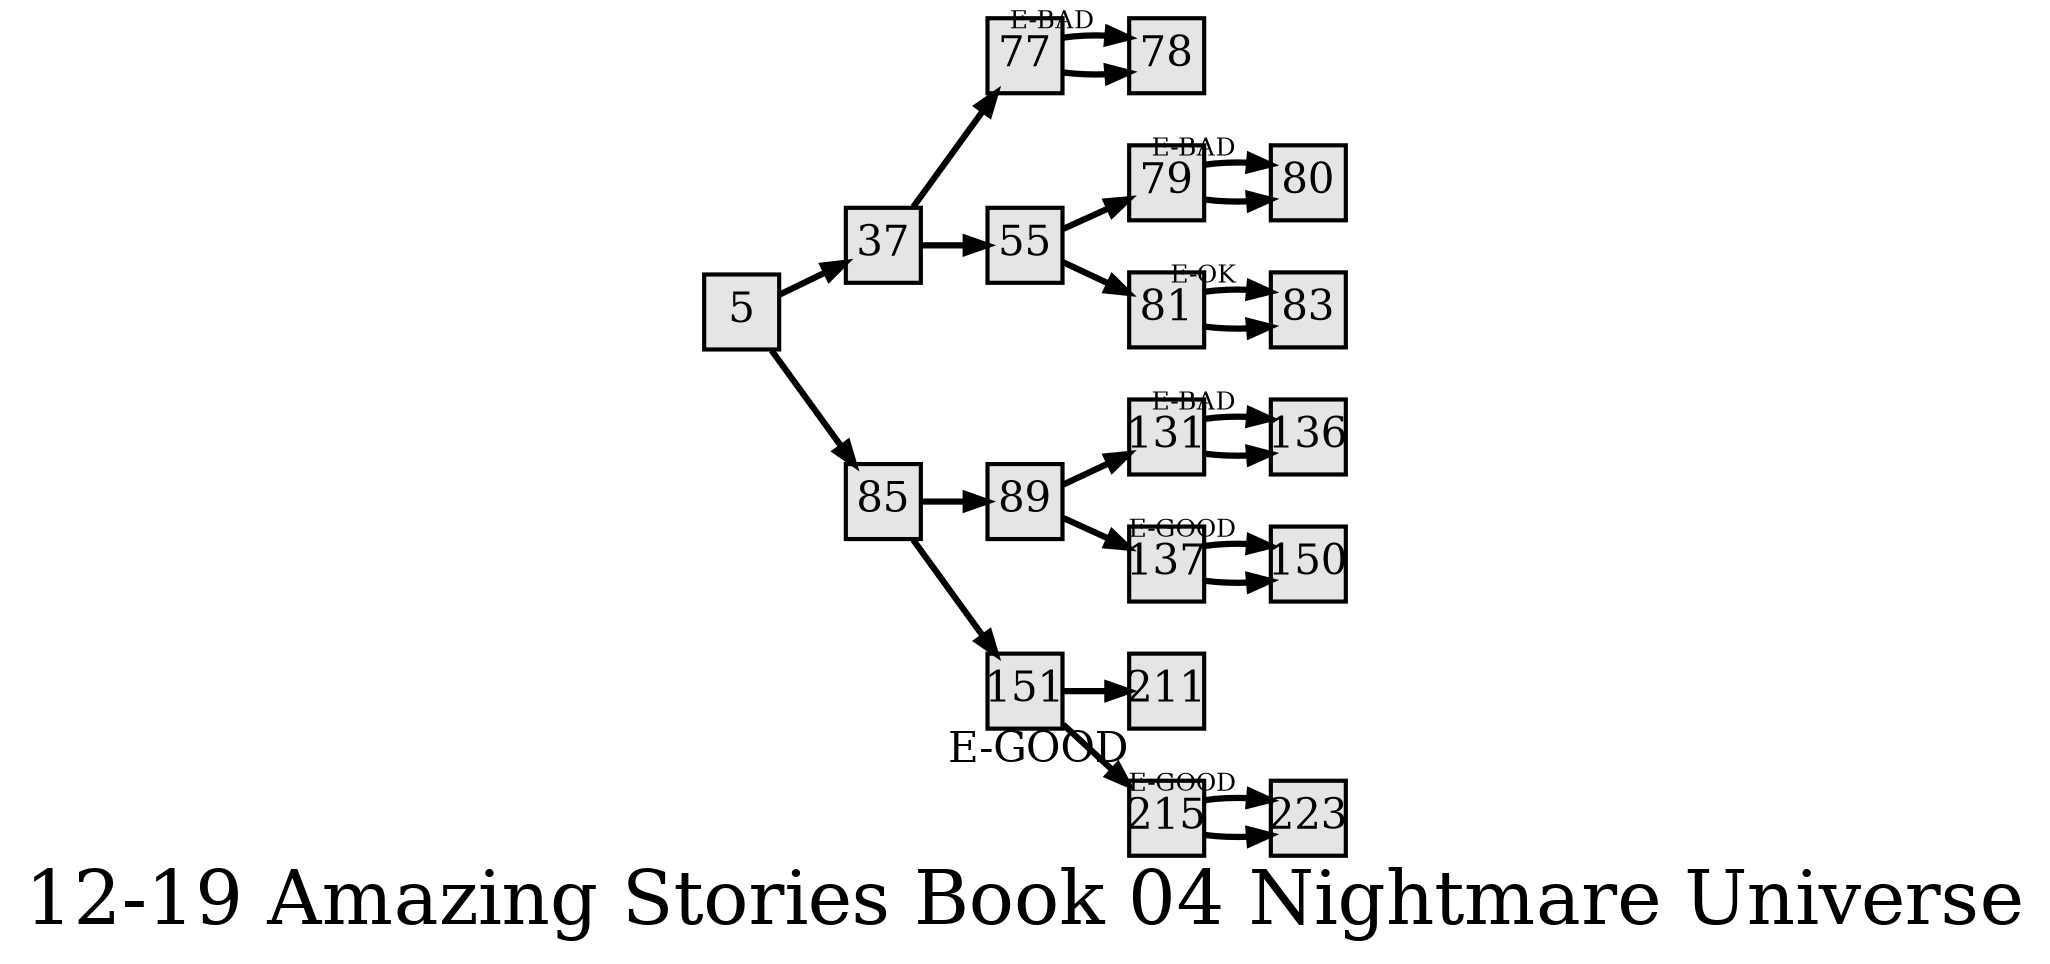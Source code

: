 digraph g{
  graph [ label="12-19 Amazing Stories Book 04 Nightmare Universe" rankdir=LR, ordering=out, fontsize=36, nodesep="0.35", ranksep="0.45"];
  node  [shape=rect, penwidth=2, fontsize=20, style=filled, fillcolor=grey90, margin="0,0", labelfloat=true, regular=true, fixedsize=true];
  edge  [labelfloat=true, penwidth=3, fontsize=12];
  // ---;
  // group  : Katz;
  // id     :;
  // gbid   :;
  // series :;
  // title  :;
  // author :;
  // credit:;
  // - name : Juliet Way-Henthorne;
  // role : encoder;
  // date : 2017-09-06;
  // - name : Jeremy Douglass;
  // role : editor;
  // date : 2017-10-19;
  // render:;
  // - name   : ?;
  // styles : ?;
  // engine : dot;
  // comment: >;
  
  // ---;
  
  // From | To | Label;
  
  5 -> 37;
  5 -> 85;
  37 -> 77;
  37 -> 55;
  55 -> 79;
  55 -> 81;
  77 -> 78;
  77 -> 78	[ xlabel="E-BAD" ];
  79 -> 80;
  79 -> 80	[ xlabel="E-BAD" ];
  81 -> 83;
  81 -> 83	[ xlabel="E-OK" ];
  85 -> 89;
  85 -> 151;
  89 -> 131;
  89 -> 137;
  131 -> 136;
  131 -> 136	[ xlabel="E-BAD" ];
  137 -> 150;
  137 -> 150	[ xlabel="E-GOOD" ];
  151 -> 211;
  151 -> 215;
  211	[ xlabel="E-GOOD" ];
  215 -> 223;
  215 -> 223	[ xlabel="E-GOOD" ];
}

